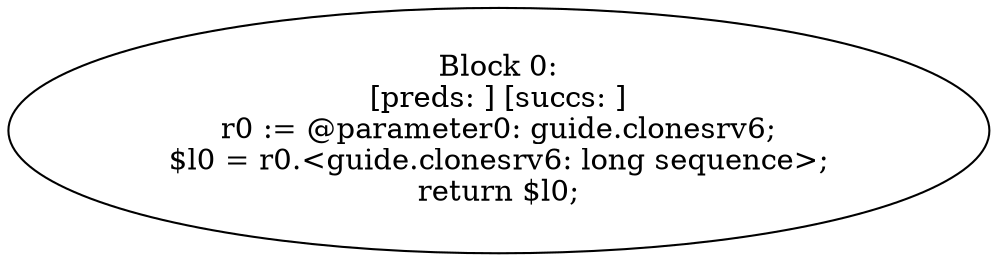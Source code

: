 digraph "unitGraph" {
    "Block 0:
[preds: ] [succs: ]
r0 := @parameter0: guide.clonesrv6;
$l0 = r0.<guide.clonesrv6: long sequence>;
return $l0;
"
}
